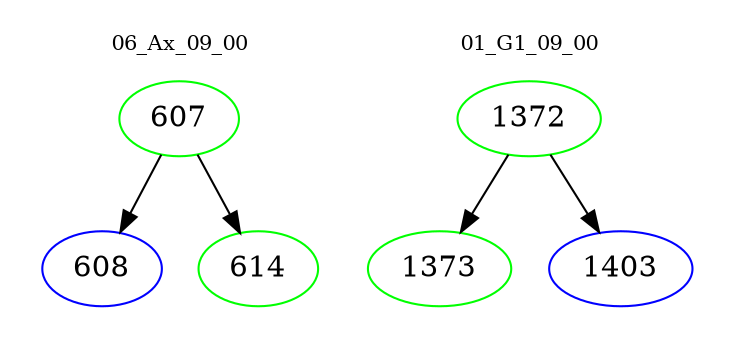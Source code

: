 digraph{
subgraph cluster_0 {
color = white
label = "06_Ax_09_00";
fontsize=10;
T0_607 [label="607", color="green"]
T0_607 -> T0_608 [color="black"]
T0_608 [label="608", color="blue"]
T0_607 -> T0_614 [color="black"]
T0_614 [label="614", color="green"]
}
subgraph cluster_1 {
color = white
label = "01_G1_09_00";
fontsize=10;
T1_1372 [label="1372", color="green"]
T1_1372 -> T1_1373 [color="black"]
T1_1373 [label="1373", color="green"]
T1_1372 -> T1_1403 [color="black"]
T1_1403 [label="1403", color="blue"]
}
}
